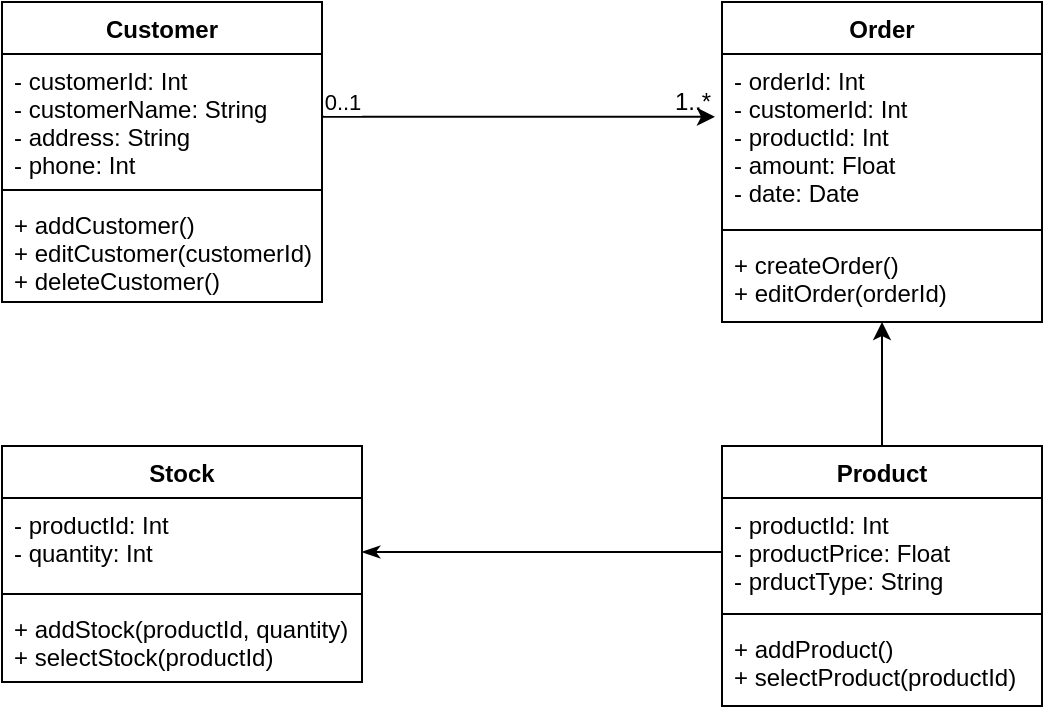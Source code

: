 <mxfile version="12.9.14" type="device"><diagram id="CkuEX4psh57hUvKDeI4E" name="Page-1"><mxGraphModel dx="865" dy="457" grid="1" gridSize="10" guides="1" tooltips="1" connect="1" arrows="1" fold="1" page="1" pageScale="1" pageWidth="850" pageHeight="1100" math="0" shadow="0"><root><mxCell id="0"/><mxCell id="1" parent="0"/><mxCell id="bZPzNcG68QtyHyYztjYR-1" value="Customer" style="swimlane;fontStyle=1;align=center;verticalAlign=top;childLayout=stackLayout;horizontal=1;startSize=26;horizontalStack=0;resizeParent=1;resizeParentMax=0;resizeLast=0;collapsible=1;marginBottom=0;" vertex="1" parent="1"><mxGeometry x="140" y="80" width="160" height="150" as="geometry"/></mxCell><mxCell id="bZPzNcG68QtyHyYztjYR-2" value="- customerId: Int&#10;- customerName: String&#10;- address: String&#10;- phone: Int" style="text;strokeColor=none;fillColor=none;align=left;verticalAlign=top;spacingLeft=4;spacingRight=4;overflow=hidden;rotatable=0;points=[[0,0.5],[1,0.5]];portConstraint=eastwest;" vertex="1" parent="bZPzNcG68QtyHyYztjYR-1"><mxGeometry y="26" width="160" height="64" as="geometry"/></mxCell><mxCell id="bZPzNcG68QtyHyYztjYR-3" value="" style="line;strokeWidth=1;fillColor=none;align=left;verticalAlign=middle;spacingTop=-1;spacingLeft=3;spacingRight=3;rotatable=0;labelPosition=right;points=[];portConstraint=eastwest;" vertex="1" parent="bZPzNcG68QtyHyYztjYR-1"><mxGeometry y="90" width="160" height="8" as="geometry"/></mxCell><mxCell id="bZPzNcG68QtyHyYztjYR-4" value="+ addCustomer()&#10;+ editCustomer(customerId)&#10;+ deleteCustomer()" style="text;strokeColor=none;fillColor=none;align=left;verticalAlign=top;spacingLeft=4;spacingRight=4;overflow=hidden;rotatable=0;points=[[0,0.5],[1,0.5]];portConstraint=eastwest;" vertex="1" parent="bZPzNcG68QtyHyYztjYR-1"><mxGeometry y="98" width="160" height="52" as="geometry"/></mxCell><mxCell id="bZPzNcG68QtyHyYztjYR-11" value="Order" style="swimlane;fontStyle=1;align=center;verticalAlign=top;childLayout=stackLayout;horizontal=1;startSize=26;horizontalStack=0;resizeParent=1;resizeParentMax=0;resizeLast=0;collapsible=1;marginBottom=0;" vertex="1" parent="1"><mxGeometry x="500" y="80" width="160" height="160" as="geometry"/></mxCell><mxCell id="bZPzNcG68QtyHyYztjYR-12" value="- orderId: Int&#10;- customerId: Int&#10;- productId: Int&#10;- amount: Float&#10;- date: Date" style="text;strokeColor=none;fillColor=none;align=left;verticalAlign=top;spacingLeft=4;spacingRight=4;overflow=hidden;rotatable=0;points=[[0,0.5],[1,0.5]];portConstraint=eastwest;" vertex="1" parent="bZPzNcG68QtyHyYztjYR-11"><mxGeometry y="26" width="160" height="84" as="geometry"/></mxCell><mxCell id="bZPzNcG68QtyHyYztjYR-13" value="" style="line;strokeWidth=1;fillColor=none;align=left;verticalAlign=middle;spacingTop=-1;spacingLeft=3;spacingRight=3;rotatable=0;labelPosition=right;points=[];portConstraint=eastwest;" vertex="1" parent="bZPzNcG68QtyHyYztjYR-11"><mxGeometry y="110" width="160" height="8" as="geometry"/></mxCell><mxCell id="bZPzNcG68QtyHyYztjYR-14" value="+ createOrder()&#10;+ editOrder(orderId)" style="text;strokeColor=none;fillColor=none;align=left;verticalAlign=top;spacingLeft=4;spacingRight=4;overflow=hidden;rotatable=0;points=[[0,0.5],[1,0.5]];portConstraint=eastwest;" vertex="1" parent="bZPzNcG68QtyHyYztjYR-11"><mxGeometry y="118" width="160" height="42" as="geometry"/></mxCell><mxCell id="bZPzNcG68QtyHyYztjYR-15" style="edgeStyle=orthogonalEdgeStyle;rounded=0;orthogonalLoop=1;jettySize=auto;html=1;entryX=-0.022;entryY=0.374;entryDx=0;entryDy=0;entryPerimeter=0;" edge="1" parent="1" source="bZPzNcG68QtyHyYztjYR-2" target="bZPzNcG68QtyHyYztjYR-12"><mxGeometry relative="1" as="geometry"><Array as="points"><mxPoint x="400" y="138"/></Array></mxGeometry></mxCell><mxCell id="bZPzNcG68QtyHyYztjYR-16" value="0..1" style="edgeLabel;html=1;align=center;verticalAlign=middle;resizable=0;points=[];" vertex="1" connectable="0" parent="bZPzNcG68QtyHyYztjYR-15"><mxGeometry x="0.021" y="73" relative="1" as="geometry"><mxPoint x="-90.41" y="65.6" as="offset"/></mxGeometry></mxCell><mxCell id="bZPzNcG68QtyHyYztjYR-17" value="1..*" style="text;html=1;align=center;verticalAlign=middle;resizable=0;points=[];autosize=1;" vertex="1" parent="1"><mxGeometry x="470" y="120" width="30" height="20" as="geometry"/></mxCell><mxCell id="bZPzNcG68QtyHyYztjYR-21" value="Stock" style="swimlane;fontStyle=1;align=center;verticalAlign=top;childLayout=stackLayout;horizontal=1;startSize=26;horizontalStack=0;resizeParent=1;resizeParentMax=0;resizeLast=0;collapsible=1;marginBottom=0;" vertex="1" parent="1"><mxGeometry x="140" y="302" width="180" height="118" as="geometry"/></mxCell><mxCell id="bZPzNcG68QtyHyYztjYR-22" value="- productId: Int&#10;- quantity: Int" style="text;strokeColor=none;fillColor=none;align=left;verticalAlign=top;spacingLeft=4;spacingRight=4;overflow=hidden;rotatable=0;points=[[0,0.5],[1,0.5]];portConstraint=eastwest;" vertex="1" parent="bZPzNcG68QtyHyYztjYR-21"><mxGeometry y="26" width="180" height="44" as="geometry"/></mxCell><mxCell id="bZPzNcG68QtyHyYztjYR-23" value="" style="line;strokeWidth=1;fillColor=none;align=left;verticalAlign=middle;spacingTop=-1;spacingLeft=3;spacingRight=3;rotatable=0;labelPosition=right;points=[];portConstraint=eastwest;" vertex="1" parent="bZPzNcG68QtyHyYztjYR-21"><mxGeometry y="70" width="180" height="8" as="geometry"/></mxCell><mxCell id="bZPzNcG68QtyHyYztjYR-24" value="+ addStock(productId, quantity)&#10;+ selectStock(productId)" style="text;strokeColor=none;fillColor=none;align=left;verticalAlign=top;spacingLeft=4;spacingRight=4;overflow=hidden;rotatable=0;points=[[0,0.5],[1,0.5]];portConstraint=eastwest;" vertex="1" parent="bZPzNcG68QtyHyYztjYR-21"><mxGeometry y="78" width="180" height="40" as="geometry"/></mxCell><mxCell id="bZPzNcG68QtyHyYztjYR-29" style="edgeStyle=orthogonalEdgeStyle;rounded=0;orthogonalLoop=1;jettySize=auto;html=1;entryX=0.5;entryY=1;entryDx=0;entryDy=0;entryPerimeter=0;" edge="1" parent="1" source="bZPzNcG68QtyHyYztjYR-25" target="bZPzNcG68QtyHyYztjYR-14"><mxGeometry relative="1" as="geometry"/></mxCell><mxCell id="bZPzNcG68QtyHyYztjYR-25" value="Product" style="swimlane;fontStyle=1;align=center;verticalAlign=top;childLayout=stackLayout;horizontal=1;startSize=26;horizontalStack=0;resizeParent=1;resizeParentMax=0;resizeLast=0;collapsible=1;marginBottom=0;" vertex="1" parent="1"><mxGeometry x="500" y="302" width="160" height="130" as="geometry"/></mxCell><mxCell id="bZPzNcG68QtyHyYztjYR-26" value="- productId: Int&#10;- productPrice: Float&#10;- prductType: String" style="text;strokeColor=none;fillColor=none;align=left;verticalAlign=top;spacingLeft=4;spacingRight=4;overflow=hidden;rotatable=0;points=[[0,0.5],[1,0.5]];portConstraint=eastwest;" vertex="1" parent="bZPzNcG68QtyHyYztjYR-25"><mxGeometry y="26" width="160" height="54" as="geometry"/></mxCell><mxCell id="bZPzNcG68QtyHyYztjYR-27" value="" style="line;strokeWidth=1;fillColor=none;align=left;verticalAlign=middle;spacingTop=-1;spacingLeft=3;spacingRight=3;rotatable=0;labelPosition=right;points=[];portConstraint=eastwest;" vertex="1" parent="bZPzNcG68QtyHyYztjYR-25"><mxGeometry y="80" width="160" height="8" as="geometry"/></mxCell><mxCell id="bZPzNcG68QtyHyYztjYR-28" value="+ addProduct()&#10;+ selectProduct(productId)" style="text;strokeColor=none;fillColor=none;align=left;verticalAlign=top;spacingLeft=4;spacingRight=4;overflow=hidden;rotatable=0;points=[[0,0.5],[1,0.5]];portConstraint=eastwest;" vertex="1" parent="bZPzNcG68QtyHyYztjYR-25"><mxGeometry y="88" width="160" height="42" as="geometry"/></mxCell><mxCell id="bZPzNcG68QtyHyYztjYR-32" style="edgeStyle=orthogonalEdgeStyle;rounded=0;orthogonalLoop=1;jettySize=auto;html=1;exitX=0;exitY=0.5;exitDx=0;exitDy=0;endArrow=classicThin;endFill=1;" edge="1" parent="1" source="bZPzNcG68QtyHyYztjYR-26" target="bZPzNcG68QtyHyYztjYR-22"><mxGeometry relative="1" as="geometry"><Array as="points"><mxPoint x="370" y="355"/><mxPoint x="370" y="355"/></Array></mxGeometry></mxCell></root></mxGraphModel></diagram></mxfile>